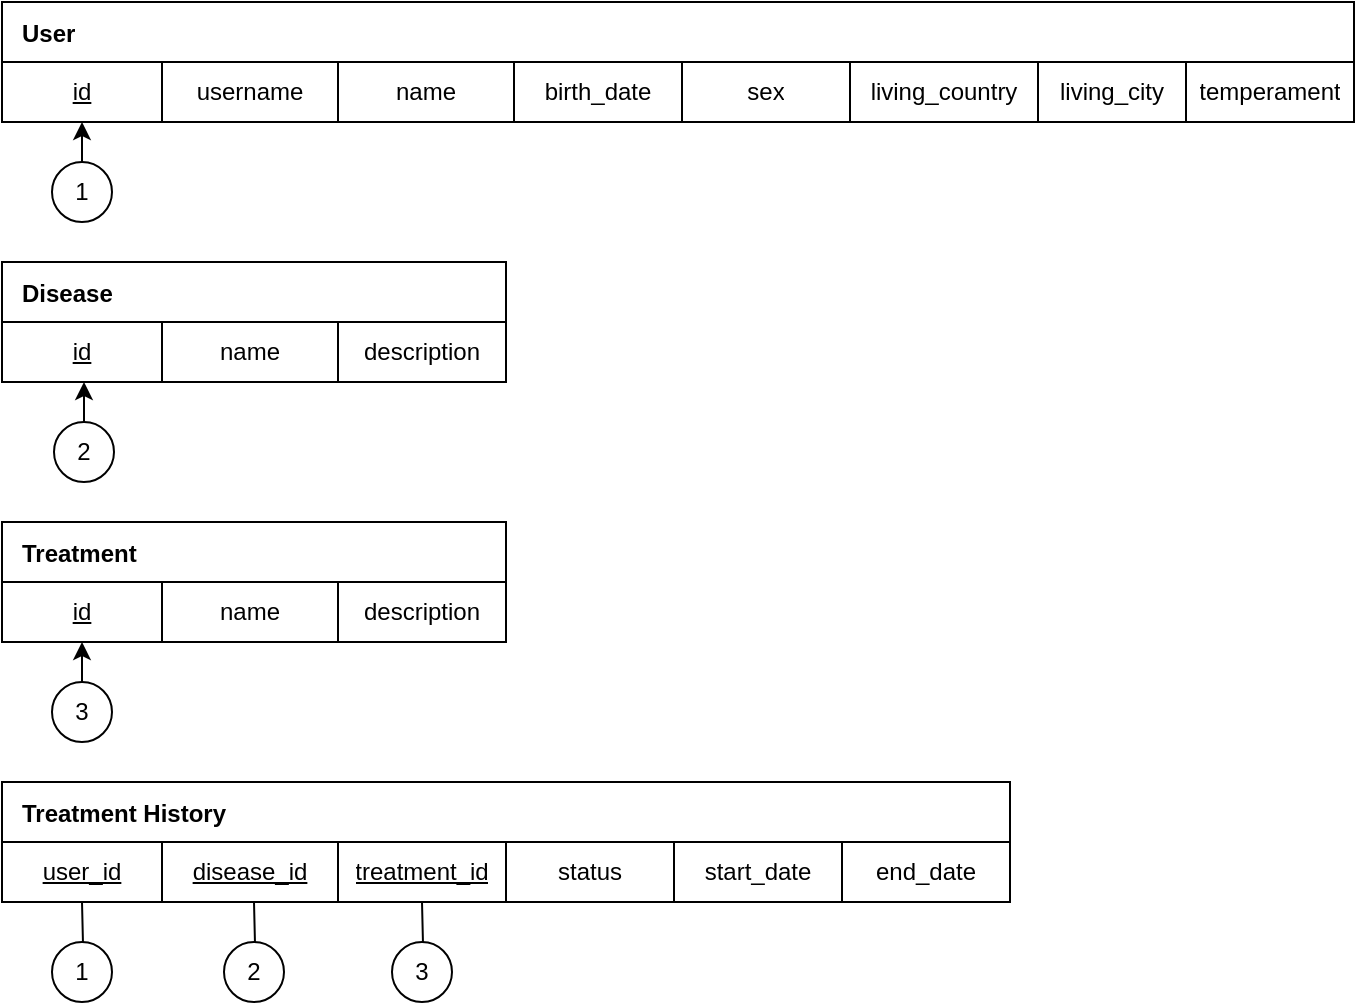 <mxfile compressed="false" version="16.0.0" type="device">
  <diagram id="ajzZqro1GOGSFrGeCCE5" name="Page-1">
    <mxGraphModel dx="782" dy="496" grid="1" gridSize="10" guides="1" tooltips="1" connect="1" arrows="1" fold="1" page="1" pageScale="1" pageWidth="827" pageHeight="1169" math="0" shadow="0">
      <root>
        <mxCell id="0" />
        <mxCell id="1" parent="0" />
        <mxCell id="NQwebe7Wm1Txb42HynhI-45" value="User" style="shape=table;startSize=30;container=1;collapsible=0;childLayout=tableLayout;fontStyle=1;align=left;pointerEvents=1;rounded=0;spacing=10;direction=east;flipH=0;flipV=0;strokeColor=default;" parent="1" vertex="1">
          <mxGeometry x="40" y="160" width="676" height="60" as="geometry" />
        </mxCell>
        <mxCell id="NQwebe7Wm1Txb42HynhI-46" value="" style="shape=partialRectangle;html=1;whiteSpace=wrap;collapsible=0;dropTarget=0;pointerEvents=0;fillColor=none;top=0;left=0;bottom=0;right=0;points=[[0,0.5],[1,0.5]];portConstraint=eastwest;rounded=0;" parent="NQwebe7Wm1Txb42HynhI-45" vertex="1">
          <mxGeometry y="30" width="676" height="30" as="geometry" />
        </mxCell>
        <mxCell id="NQwebe7Wm1Txb42HynhI-47" value="&lt;u&gt;id&lt;/u&gt;" style="shape=partialRectangle;html=1;whiteSpace=wrap;connectable=0;fillColor=none;top=0;left=0;bottom=0;right=0;overflow=hidden;pointerEvents=1;rounded=0;strokeColor=default;strokeWidth=1;" parent="NQwebe7Wm1Txb42HynhI-46" vertex="1">
          <mxGeometry width="80" height="30" as="geometry">
            <mxRectangle width="80" height="30" as="alternateBounds" />
          </mxGeometry>
        </mxCell>
        <mxCell id="Bjb6AcYfYL2iJ9ntkVgH-28" value="username" style="shape=partialRectangle;html=1;whiteSpace=wrap;connectable=0;fillColor=none;top=0;left=0;bottom=0;right=0;overflow=hidden;pointerEvents=1;rounded=0;" vertex="1" parent="NQwebe7Wm1Txb42HynhI-46">
          <mxGeometry x="80" width="88" height="30" as="geometry">
            <mxRectangle width="88" height="30" as="alternateBounds" />
          </mxGeometry>
        </mxCell>
        <mxCell id="NQwebe7Wm1Txb42HynhI-48" value="name" style="shape=partialRectangle;html=1;whiteSpace=wrap;connectable=0;fillColor=none;top=0;left=0;bottom=0;right=0;overflow=hidden;pointerEvents=1;rounded=0;" parent="NQwebe7Wm1Txb42HynhI-46" vertex="1">
          <mxGeometry x="168" width="88" height="30" as="geometry">
            <mxRectangle width="88" height="30" as="alternateBounds" />
          </mxGeometry>
        </mxCell>
        <mxCell id="NQwebe7Wm1Txb42HynhI-49" value="birth_date" style="shape=partialRectangle;html=1;whiteSpace=wrap;connectable=0;fillColor=none;top=0;left=0;bottom=0;right=0;overflow=hidden;pointerEvents=1;rounded=0;" parent="NQwebe7Wm1Txb42HynhI-46" vertex="1">
          <mxGeometry x="256" width="84" height="30" as="geometry">
            <mxRectangle width="84" height="30" as="alternateBounds" />
          </mxGeometry>
        </mxCell>
        <mxCell id="NQwebe7Wm1Txb42HynhI-65" value="sex" style="shape=partialRectangle;html=1;whiteSpace=wrap;connectable=0;fillColor=none;top=0;left=0;bottom=0;right=0;overflow=hidden;pointerEvents=1;rounded=0;" parent="NQwebe7Wm1Txb42HynhI-46" vertex="1">
          <mxGeometry x="340" width="84" height="30" as="geometry">
            <mxRectangle width="84" height="30" as="alternateBounds" />
          </mxGeometry>
        </mxCell>
        <mxCell id="NQwebe7Wm1Txb42HynhI-64" value="living_country" style="shape=partialRectangle;html=1;whiteSpace=wrap;connectable=0;fillColor=none;top=0;left=0;bottom=0;right=0;overflow=hidden;pointerEvents=1;rounded=0;" parent="NQwebe7Wm1Txb42HynhI-46" vertex="1">
          <mxGeometry x="424" width="94" height="30" as="geometry">
            <mxRectangle width="94" height="30" as="alternateBounds" />
          </mxGeometry>
        </mxCell>
        <mxCell id="NQwebe7Wm1Txb42HynhI-63" value="living_city" style="shape=partialRectangle;html=1;whiteSpace=wrap;connectable=0;fillColor=none;top=0;left=0;bottom=0;right=0;overflow=hidden;pointerEvents=1;rounded=0;" parent="NQwebe7Wm1Txb42HynhI-46" vertex="1">
          <mxGeometry x="518" width="74" height="30" as="geometry">
            <mxRectangle width="74" height="30" as="alternateBounds" />
          </mxGeometry>
        </mxCell>
        <mxCell id="NQwebe7Wm1Txb42HynhI-62" value="temperament" style="shape=partialRectangle;html=1;whiteSpace=wrap;connectable=0;fillColor=none;top=0;left=0;bottom=0;right=0;overflow=hidden;pointerEvents=1;rounded=0;" parent="NQwebe7Wm1Txb42HynhI-46" vertex="1">
          <mxGeometry x="592" width="84" height="30" as="geometry">
            <mxRectangle width="84" height="30" as="alternateBounds" />
          </mxGeometry>
        </mxCell>
        <mxCell id="NQwebe7Wm1Txb42HynhI-69" value="" style="edgeStyle=orthogonalEdgeStyle;rounded=0;orthogonalLoop=1;jettySize=auto;html=1;fontFamily=Helvetica;fontSize=12;" parent="1" source="NQwebe7Wm1Txb42HynhI-68" edge="1">
          <mxGeometry relative="1" as="geometry">
            <mxPoint x="80" y="220" as="targetPoint" />
          </mxGeometry>
        </mxCell>
        <mxCell id="NQwebe7Wm1Txb42HynhI-68" value="1" style="ellipse;whiteSpace=wrap;html=1;aspect=fixed;rounded=0;shadow=0;fontFamily=Helvetica;fontSize=12;strokeColor=default;strokeWidth=1;" parent="1" vertex="1">
          <mxGeometry x="65" y="240" width="30" height="30" as="geometry" />
        </mxCell>
        <mxCell id="NQwebe7Wm1Txb42HynhI-70" value="Disease" style="shape=table;startSize=30;container=1;collapsible=0;childLayout=tableLayout;fontStyle=1;align=left;pointerEvents=1;rounded=0;spacing=10;direction=east;flipH=0;flipV=0;strokeColor=default;" parent="1" vertex="1">
          <mxGeometry x="40" y="290" width="252" height="60" as="geometry" />
        </mxCell>
        <mxCell id="NQwebe7Wm1Txb42HynhI-71" value="" style="shape=partialRectangle;html=1;whiteSpace=wrap;collapsible=0;dropTarget=0;pointerEvents=0;fillColor=none;top=0;left=0;bottom=0;right=0;points=[[0,0.5],[1,0.5]];portConstraint=eastwest;rounded=0;" parent="NQwebe7Wm1Txb42HynhI-70" vertex="1">
          <mxGeometry y="30" width="252" height="30" as="geometry" />
        </mxCell>
        <mxCell id="NQwebe7Wm1Txb42HynhI-72" value="&lt;u&gt;&lt;font style=&quot;font-size: 12px&quot;&gt;id&lt;/font&gt;&lt;/u&gt;" style="shape=partialRectangle;html=1;whiteSpace=wrap;connectable=0;fillColor=none;top=0;left=0;bottom=0;right=0;overflow=hidden;pointerEvents=1;rounded=0;strokeColor=default;strokeWidth=1;" parent="NQwebe7Wm1Txb42HynhI-71" vertex="1">
          <mxGeometry width="80" height="30" as="geometry">
            <mxRectangle width="80" height="30" as="alternateBounds" />
          </mxGeometry>
        </mxCell>
        <mxCell id="NQwebe7Wm1Txb42HynhI-73" value="name" style="shape=partialRectangle;html=1;whiteSpace=wrap;connectable=0;fillColor=none;top=0;left=0;bottom=0;right=0;overflow=hidden;pointerEvents=1;rounded=0;" parent="NQwebe7Wm1Txb42HynhI-71" vertex="1">
          <mxGeometry x="80" width="88" height="30" as="geometry">
            <mxRectangle width="88" height="30" as="alternateBounds" />
          </mxGeometry>
        </mxCell>
        <mxCell id="NQwebe7Wm1Txb42HynhI-74" value="description" style="shape=partialRectangle;html=1;whiteSpace=wrap;connectable=0;fillColor=none;top=0;left=0;bottom=0;right=0;overflow=hidden;pointerEvents=1;rounded=0;" parent="NQwebe7Wm1Txb42HynhI-71" vertex="1">
          <mxGeometry x="168" width="84" height="30" as="geometry">
            <mxRectangle width="84" height="30" as="alternateBounds" />
          </mxGeometry>
        </mxCell>
        <mxCell id="NQwebe7Wm1Txb42HynhI-79" value="" style="edgeStyle=orthogonalEdgeStyle;rounded=0;orthogonalLoop=1;jettySize=auto;html=1;fontFamily=Helvetica;fontSize=12;" parent="1" source="NQwebe7Wm1Txb42HynhI-80" edge="1">
          <mxGeometry relative="1" as="geometry">
            <mxPoint x="81" y="350" as="targetPoint" />
          </mxGeometry>
        </mxCell>
        <mxCell id="NQwebe7Wm1Txb42HynhI-80" value="2" style="ellipse;whiteSpace=wrap;html=1;aspect=fixed;rounded=0;shadow=0;fontFamily=Helvetica;fontSize=12;strokeColor=default;strokeWidth=1;" parent="1" vertex="1">
          <mxGeometry x="66" y="370" width="30" height="30" as="geometry" />
        </mxCell>
        <mxCell id="NQwebe7Wm1Txb42HynhI-81" value="Treatment" style="shape=table;startSize=30;container=1;collapsible=0;childLayout=tableLayout;fontStyle=1;align=left;pointerEvents=1;rounded=0;spacing=10;direction=east;flipH=0;flipV=0;strokeColor=default;" parent="1" vertex="1">
          <mxGeometry x="40" y="420" width="252" height="60" as="geometry" />
        </mxCell>
        <mxCell id="NQwebe7Wm1Txb42HynhI-82" value="" style="shape=partialRectangle;html=1;whiteSpace=wrap;collapsible=0;dropTarget=0;pointerEvents=0;fillColor=none;top=0;left=0;bottom=0;right=0;points=[[0,0.5],[1,0.5]];portConstraint=eastwest;rounded=0;" parent="NQwebe7Wm1Txb42HynhI-81" vertex="1">
          <mxGeometry y="30" width="252" height="30" as="geometry" />
        </mxCell>
        <mxCell id="NQwebe7Wm1Txb42HynhI-83" value="&lt;u&gt;&lt;font style=&quot;font-size: 12px&quot;&gt;id&lt;/font&gt;&lt;/u&gt;" style="shape=partialRectangle;html=1;whiteSpace=wrap;connectable=0;fillColor=none;top=0;left=0;bottom=0;right=0;overflow=hidden;pointerEvents=1;rounded=0;strokeColor=default;strokeWidth=1;" parent="NQwebe7Wm1Txb42HynhI-82" vertex="1">
          <mxGeometry width="80" height="30" as="geometry">
            <mxRectangle width="80" height="30" as="alternateBounds" />
          </mxGeometry>
        </mxCell>
        <mxCell id="NQwebe7Wm1Txb42HynhI-84" value="name" style="shape=partialRectangle;html=1;whiteSpace=wrap;connectable=0;fillColor=none;top=0;left=0;bottom=0;right=0;overflow=hidden;pointerEvents=1;rounded=0;" parent="NQwebe7Wm1Txb42HynhI-82" vertex="1">
          <mxGeometry x="80" width="88" height="30" as="geometry">
            <mxRectangle width="88" height="30" as="alternateBounds" />
          </mxGeometry>
        </mxCell>
        <mxCell id="NQwebe7Wm1Txb42HynhI-85" value="description" style="shape=partialRectangle;html=1;whiteSpace=wrap;connectable=0;fillColor=none;top=0;left=0;bottom=0;right=0;overflow=hidden;pointerEvents=1;rounded=0;" parent="NQwebe7Wm1Txb42HynhI-82" vertex="1">
          <mxGeometry x="168" width="84" height="30" as="geometry">
            <mxRectangle width="84" height="30" as="alternateBounds" />
          </mxGeometry>
        </mxCell>
        <mxCell id="NQwebe7Wm1Txb42HynhI-86" value="" style="edgeStyle=orthogonalEdgeStyle;rounded=0;orthogonalLoop=1;jettySize=auto;html=1;fontFamily=Helvetica;fontSize=12;" parent="1" source="NQwebe7Wm1Txb42HynhI-87" edge="1">
          <mxGeometry relative="1" as="geometry">
            <mxPoint x="80" y="480" as="targetPoint" />
          </mxGeometry>
        </mxCell>
        <mxCell id="NQwebe7Wm1Txb42HynhI-87" value="3" style="ellipse;whiteSpace=wrap;html=1;aspect=fixed;rounded=0;shadow=0;fontFamily=Helvetica;fontSize=12;strokeColor=default;strokeWidth=1;" parent="1" vertex="1">
          <mxGeometry x="65" y="500" width="30" height="30" as="geometry" />
        </mxCell>
        <mxCell id="Bjb6AcYfYL2iJ9ntkVgH-12" value="Treatment History" style="shape=table;startSize=30;container=1;collapsible=0;childLayout=tableLayout;fontStyle=1;align=left;pointerEvents=1;rounded=0;spacing=10;direction=east;flipH=0;flipV=0;strokeColor=default;" vertex="1" parent="1">
          <mxGeometry x="40" y="550" width="504" height="60" as="geometry" />
        </mxCell>
        <mxCell id="Bjb6AcYfYL2iJ9ntkVgH-13" value="" style="shape=partialRectangle;html=1;whiteSpace=wrap;collapsible=0;dropTarget=0;pointerEvents=0;fillColor=none;top=0;left=0;bottom=0;right=0;points=[[0,0.5],[1,0.5]];portConstraint=eastwest;rounded=0;" vertex="1" parent="Bjb6AcYfYL2iJ9ntkVgH-12">
          <mxGeometry y="30" width="504" height="30" as="geometry" />
        </mxCell>
        <mxCell id="Bjb6AcYfYL2iJ9ntkVgH-14" value="&lt;u&gt;&lt;font style=&quot;font-size: 12px&quot;&gt;user_id&lt;/font&gt;&lt;/u&gt;" style="shape=partialRectangle;html=1;whiteSpace=wrap;connectable=0;fillColor=none;top=0;left=0;bottom=0;right=0;overflow=hidden;pointerEvents=1;rounded=0;strokeColor=default;strokeWidth=1;" vertex="1" parent="Bjb6AcYfYL2iJ9ntkVgH-13">
          <mxGeometry width="80" height="30" as="geometry">
            <mxRectangle width="80" height="30" as="alternateBounds" />
          </mxGeometry>
        </mxCell>
        <mxCell id="Bjb6AcYfYL2iJ9ntkVgH-15" value="&lt;u&gt;disease_id&lt;/u&gt;" style="shape=partialRectangle;html=1;whiteSpace=wrap;connectable=0;fillColor=none;top=0;left=0;bottom=0;right=0;overflow=hidden;pointerEvents=1;rounded=0;" vertex="1" parent="Bjb6AcYfYL2iJ9ntkVgH-13">
          <mxGeometry x="80" width="88" height="30" as="geometry">
            <mxRectangle width="88" height="30" as="alternateBounds" />
          </mxGeometry>
        </mxCell>
        <mxCell id="Bjb6AcYfYL2iJ9ntkVgH-16" value="&lt;u&gt;treatment_id&lt;/u&gt;" style="shape=partialRectangle;html=1;whiteSpace=wrap;connectable=0;fillColor=none;top=0;left=0;bottom=0;right=0;overflow=hidden;pointerEvents=1;rounded=0;" vertex="1" parent="Bjb6AcYfYL2iJ9ntkVgH-13">
          <mxGeometry x="168" width="84" height="30" as="geometry">
            <mxRectangle width="84" height="30" as="alternateBounds" />
          </mxGeometry>
        </mxCell>
        <mxCell id="Bjb6AcYfYL2iJ9ntkVgH-17" value="status" style="shape=partialRectangle;html=1;whiteSpace=wrap;connectable=0;fillColor=none;top=0;left=0;bottom=0;right=0;overflow=hidden;pointerEvents=1;rounded=0;" vertex="1" parent="Bjb6AcYfYL2iJ9ntkVgH-13">
          <mxGeometry x="252" width="84" height="30" as="geometry">
            <mxRectangle width="84" height="30" as="alternateBounds" />
          </mxGeometry>
        </mxCell>
        <mxCell id="Bjb6AcYfYL2iJ9ntkVgH-18" value="start_date" style="shape=partialRectangle;html=1;whiteSpace=wrap;connectable=0;fillColor=none;top=0;left=0;bottom=0;right=0;overflow=hidden;pointerEvents=1;rounded=0;" vertex="1" parent="Bjb6AcYfYL2iJ9ntkVgH-13">
          <mxGeometry x="336" width="84" height="30" as="geometry">
            <mxRectangle width="84" height="30" as="alternateBounds" />
          </mxGeometry>
        </mxCell>
        <mxCell id="Bjb6AcYfYL2iJ9ntkVgH-27" value="end_date" style="shape=partialRectangle;html=1;whiteSpace=wrap;connectable=0;fillColor=none;top=0;left=0;bottom=0;right=0;overflow=hidden;pointerEvents=1;rounded=0;" vertex="1" parent="Bjb6AcYfYL2iJ9ntkVgH-13">
          <mxGeometry x="420" width="84" height="30" as="geometry">
            <mxRectangle width="84" height="30" as="alternateBounds" />
          </mxGeometry>
        </mxCell>
        <mxCell id="Bjb6AcYfYL2iJ9ntkVgH-21" value="" style="edgeStyle=orthogonalEdgeStyle;rounded=0;orthogonalLoop=1;jettySize=auto;html=1;fontFamily=Helvetica;fontSize=12;" edge="1" parent="1" target="Bjb6AcYfYL2iJ9ntkVgH-22">
          <mxGeometry relative="1" as="geometry">
            <mxPoint x="80" y="610" as="sourcePoint" />
          </mxGeometry>
        </mxCell>
        <mxCell id="Bjb6AcYfYL2iJ9ntkVgH-22" value="1" style="ellipse;whiteSpace=wrap;html=1;aspect=fixed;rounded=0;shadow=0;fontFamily=Helvetica;fontSize=12;strokeColor=default;strokeWidth=1;" vertex="1" parent="1">
          <mxGeometry x="65" y="630" width="30" height="30" as="geometry" />
        </mxCell>
        <mxCell id="Bjb6AcYfYL2iJ9ntkVgH-23" value="" style="edgeStyle=orthogonalEdgeStyle;rounded=0;orthogonalLoop=1;jettySize=auto;html=1;fontFamily=Helvetica;fontSize=12;" edge="1" parent="1" target="Bjb6AcYfYL2iJ9ntkVgH-24">
          <mxGeometry relative="1" as="geometry">
            <mxPoint x="166.0" y="610" as="sourcePoint" />
          </mxGeometry>
        </mxCell>
        <mxCell id="Bjb6AcYfYL2iJ9ntkVgH-24" value="2" style="ellipse;whiteSpace=wrap;html=1;aspect=fixed;rounded=0;shadow=0;fontFamily=Helvetica;fontSize=12;strokeColor=default;strokeWidth=1;" vertex="1" parent="1">
          <mxGeometry x="151" y="630" width="30" height="30" as="geometry" />
        </mxCell>
        <mxCell id="Bjb6AcYfYL2iJ9ntkVgH-25" value="" style="edgeStyle=orthogonalEdgeStyle;rounded=0;orthogonalLoop=1;jettySize=auto;html=1;fontFamily=Helvetica;fontSize=12;" edge="1" parent="1" target="Bjb6AcYfYL2iJ9ntkVgH-26">
          <mxGeometry relative="1" as="geometry">
            <mxPoint x="250" y="610" as="sourcePoint" />
          </mxGeometry>
        </mxCell>
        <mxCell id="Bjb6AcYfYL2iJ9ntkVgH-26" value="3" style="ellipse;whiteSpace=wrap;html=1;aspect=fixed;rounded=0;shadow=0;fontFamily=Helvetica;fontSize=12;strokeColor=default;strokeWidth=1;" vertex="1" parent="1">
          <mxGeometry x="235" y="630" width="30" height="30" as="geometry" />
        </mxCell>
      </root>
    </mxGraphModel>
  </diagram>
</mxfile>
